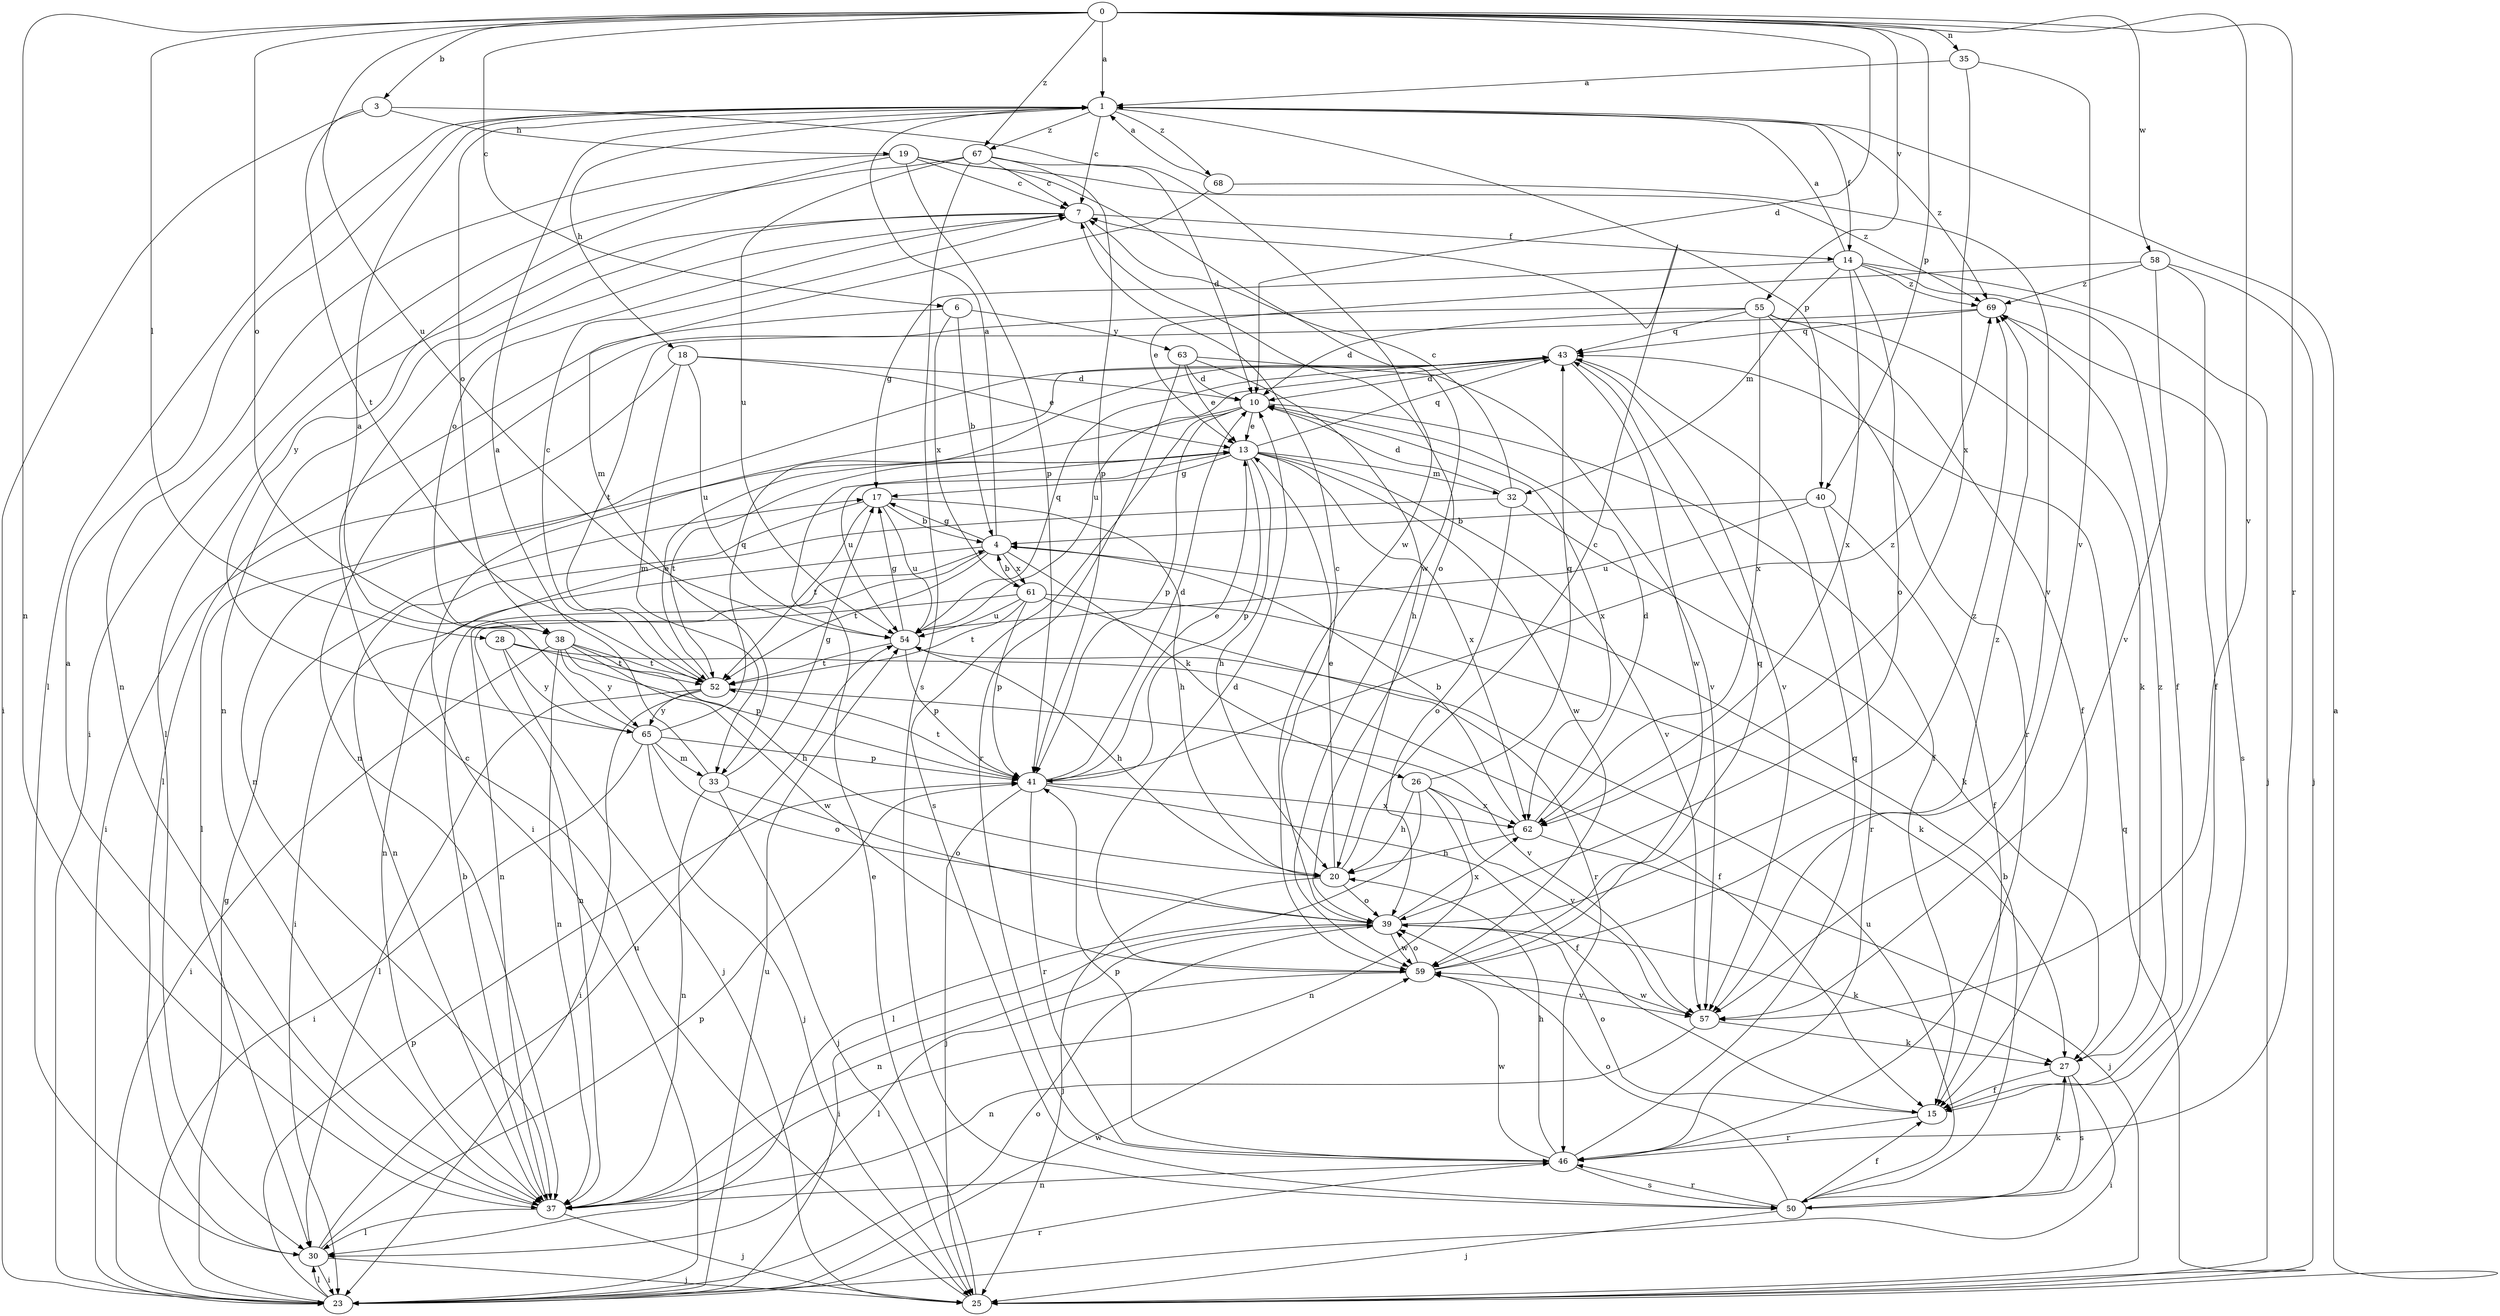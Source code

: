 strict digraph  {
0;
1;
3;
4;
6;
7;
10;
13;
14;
15;
17;
18;
19;
20;
23;
25;
26;
27;
28;
30;
32;
33;
35;
37;
38;
39;
40;
41;
43;
46;
50;
52;
54;
55;
57;
58;
59;
61;
62;
63;
65;
67;
68;
69;
0 -> 1  [label=a];
0 -> 3  [label=b];
0 -> 6  [label=c];
0 -> 10  [label=d];
0 -> 28  [label=l];
0 -> 35  [label=n];
0 -> 37  [label=n];
0 -> 38  [label=o];
0 -> 40  [label=p];
0 -> 46  [label=r];
0 -> 54  [label=u];
0 -> 55  [label=v];
0 -> 57  [label=v];
0 -> 58  [label=w];
0 -> 67  [label=z];
1 -> 7  [label=c];
1 -> 14  [label=f];
1 -> 18  [label=h];
1 -> 30  [label=l];
1 -> 38  [label=o];
1 -> 40  [label=p];
1 -> 67  [label=z];
1 -> 68  [label=z];
1 -> 69  [label=z];
3 -> 19  [label=h];
3 -> 23  [label=i];
3 -> 52  [label=t];
3 -> 59  [label=w];
4 -> 1  [label=a];
4 -> 17  [label=g];
4 -> 23  [label=i];
4 -> 26  [label=k];
4 -> 37  [label=n];
4 -> 52  [label=t];
4 -> 61  [label=x];
6 -> 4  [label=b];
6 -> 30  [label=l];
6 -> 61  [label=x];
6 -> 63  [label=y];
7 -> 14  [label=f];
7 -> 30  [label=l];
7 -> 37  [label=n];
7 -> 38  [label=o];
7 -> 39  [label=o];
10 -> 13  [label=e];
10 -> 15  [label=f];
10 -> 30  [label=l];
10 -> 41  [label=p];
10 -> 50  [label=s];
10 -> 62  [label=x];
13 -> 17  [label=g];
13 -> 20  [label=h];
13 -> 32  [label=m];
13 -> 41  [label=p];
13 -> 43  [label=q];
13 -> 52  [label=t];
13 -> 54  [label=u];
13 -> 57  [label=v];
13 -> 59  [label=w];
13 -> 62  [label=x];
14 -> 1  [label=a];
14 -> 15  [label=f];
14 -> 17  [label=g];
14 -> 25  [label=j];
14 -> 32  [label=m];
14 -> 39  [label=o];
14 -> 62  [label=x];
14 -> 69  [label=z];
15 -> 39  [label=o];
15 -> 46  [label=r];
17 -> 4  [label=b];
17 -> 20  [label=h];
17 -> 37  [label=n];
17 -> 52  [label=t];
17 -> 54  [label=u];
18 -> 10  [label=d];
18 -> 13  [label=e];
18 -> 23  [label=i];
18 -> 33  [label=m];
18 -> 54  [label=u];
19 -> 7  [label=c];
19 -> 37  [label=n];
19 -> 41  [label=p];
19 -> 59  [label=w];
19 -> 65  [label=y];
19 -> 69  [label=z];
20 -> 7  [label=c];
20 -> 13  [label=e];
20 -> 25  [label=j];
20 -> 39  [label=o];
23 -> 17  [label=g];
23 -> 30  [label=l];
23 -> 39  [label=o];
23 -> 41  [label=p];
23 -> 46  [label=r];
23 -> 54  [label=u];
23 -> 59  [label=w];
25 -> 1  [label=a];
25 -> 7  [label=c];
25 -> 13  [label=e];
25 -> 43  [label=q];
26 -> 20  [label=h];
26 -> 30  [label=l];
26 -> 37  [label=n];
26 -> 43  [label=q];
26 -> 57  [label=v];
26 -> 62  [label=x];
27 -> 15  [label=f];
27 -> 23  [label=i];
27 -> 50  [label=s];
27 -> 69  [label=z];
28 -> 15  [label=f];
28 -> 25  [label=j];
28 -> 52  [label=t];
28 -> 65  [label=y];
30 -> 23  [label=i];
30 -> 25  [label=j];
30 -> 41  [label=p];
30 -> 54  [label=u];
32 -> 7  [label=c];
32 -> 10  [label=d];
32 -> 27  [label=k];
32 -> 37  [label=n];
32 -> 39  [label=o];
33 -> 1  [label=a];
33 -> 17  [label=g];
33 -> 25  [label=j];
33 -> 37  [label=n];
33 -> 39  [label=o];
35 -> 1  [label=a];
35 -> 57  [label=v];
35 -> 62  [label=x];
37 -> 1  [label=a];
37 -> 4  [label=b];
37 -> 25  [label=j];
37 -> 30  [label=l];
38 -> 20  [label=h];
38 -> 23  [label=i];
38 -> 37  [label=n];
38 -> 41  [label=p];
38 -> 52  [label=t];
38 -> 59  [label=w];
38 -> 65  [label=y];
39 -> 7  [label=c];
39 -> 23  [label=i];
39 -> 27  [label=k];
39 -> 37  [label=n];
39 -> 59  [label=w];
39 -> 62  [label=x];
39 -> 69  [label=z];
40 -> 4  [label=b];
40 -> 15  [label=f];
40 -> 46  [label=r];
40 -> 54  [label=u];
41 -> 10  [label=d];
41 -> 13  [label=e];
41 -> 15  [label=f];
41 -> 25  [label=j];
41 -> 46  [label=r];
41 -> 52  [label=t];
41 -> 62  [label=x];
41 -> 69  [label=z];
43 -> 10  [label=d];
43 -> 23  [label=i];
43 -> 37  [label=n];
43 -> 54  [label=u];
43 -> 57  [label=v];
43 -> 59  [label=w];
46 -> 20  [label=h];
46 -> 37  [label=n];
46 -> 41  [label=p];
46 -> 43  [label=q];
46 -> 50  [label=s];
46 -> 59  [label=w];
50 -> 4  [label=b];
50 -> 15  [label=f];
50 -> 25  [label=j];
50 -> 27  [label=k];
50 -> 39  [label=o];
50 -> 46  [label=r];
50 -> 54  [label=u];
52 -> 7  [label=c];
52 -> 13  [label=e];
52 -> 23  [label=i];
52 -> 30  [label=l];
52 -> 57  [label=v];
52 -> 65  [label=y];
54 -> 17  [label=g];
54 -> 20  [label=h];
54 -> 41  [label=p];
54 -> 43  [label=q];
54 -> 52  [label=t];
55 -> 10  [label=d];
55 -> 15  [label=f];
55 -> 27  [label=k];
55 -> 37  [label=n];
55 -> 43  [label=q];
55 -> 46  [label=r];
55 -> 62  [label=x];
57 -> 27  [label=k];
57 -> 37  [label=n];
57 -> 59  [label=w];
58 -> 13  [label=e];
58 -> 15  [label=f];
58 -> 25  [label=j];
58 -> 57  [label=v];
58 -> 69  [label=z];
59 -> 10  [label=d];
59 -> 30  [label=l];
59 -> 39  [label=o];
59 -> 43  [label=q];
59 -> 57  [label=v];
59 -> 69  [label=z];
61 -> 4  [label=b];
61 -> 27  [label=k];
61 -> 37  [label=n];
61 -> 41  [label=p];
61 -> 46  [label=r];
61 -> 52  [label=t];
61 -> 54  [label=u];
62 -> 4  [label=b];
62 -> 10  [label=d];
62 -> 20  [label=h];
62 -> 25  [label=j];
63 -> 10  [label=d];
63 -> 13  [label=e];
63 -> 20  [label=h];
63 -> 46  [label=r];
63 -> 57  [label=v];
65 -> 1  [label=a];
65 -> 23  [label=i];
65 -> 25  [label=j];
65 -> 33  [label=m];
65 -> 39  [label=o];
65 -> 41  [label=p];
65 -> 43  [label=q];
67 -> 7  [label=c];
67 -> 10  [label=d];
67 -> 23  [label=i];
67 -> 41  [label=p];
67 -> 50  [label=s];
67 -> 54  [label=u];
68 -> 1  [label=a];
68 -> 33  [label=m];
68 -> 57  [label=v];
69 -> 43  [label=q];
69 -> 50  [label=s];
69 -> 52  [label=t];
}
